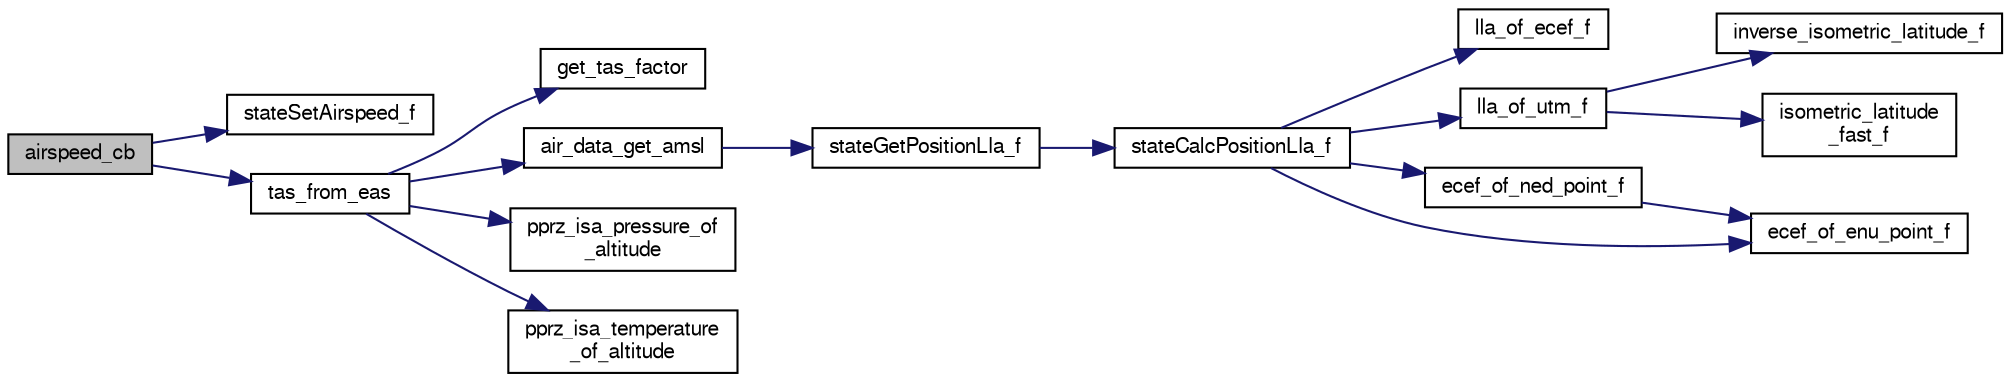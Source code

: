 digraph "airspeed_cb"
{
  edge [fontname="FreeSans",fontsize="10",labelfontname="FreeSans",labelfontsize="10"];
  node [fontname="FreeSans",fontsize="10",shape=record];
  rankdir="LR";
  Node1 [label="airspeed_cb",height=0.2,width=0.4,color="black", fillcolor="grey75", style="filled", fontcolor="black"];
  Node1 -> Node2 [color="midnightblue",fontsize="10",style="solid",fontname="FreeSans"];
  Node2 [label="stateSetAirspeed_f",height=0.2,width=0.4,color="black", fillcolor="white", style="filled",URL="$group__state__wind__airspeed.html#ga2ede5795eaec38206e25b8850ee40f63",tooltip="Set airspeed (float). "];
  Node1 -> Node3 [color="midnightblue",fontsize="10",style="solid",fontname="FreeSans"];
  Node3 [label="tas_from_eas",height=0.2,width=0.4,color="black", fillcolor="white", style="filled",URL="$air__data_8c.html#aecf73d89654409d574b551a23e3807ad",tooltip="Calculate true airspeed from equivalent airspeed. "];
  Node3 -> Node4 [color="midnightblue",fontsize="10",style="solid",fontname="FreeSans"];
  Node4 [label="get_tas_factor",height=0.2,width=0.4,color="black", fillcolor="white", style="filled",URL="$air__data_8c.html#ae9803888a95a6268efcb76c8adc5cff4",tooltip="Calculate true airspeed (TAS) factor. "];
  Node3 -> Node5 [color="midnightblue",fontsize="10",style="solid",fontname="FreeSans"];
  Node5 [label="air_data_get_amsl",height=0.2,width=0.4,color="black", fillcolor="white", style="filled",URL="$air__data_8c.html#a4691b05fed5487ddf708464110926d4d",tooltip="Return AMSL (altitude AboveSeaLevel). "];
  Node5 -> Node6 [color="midnightblue",fontsize="10",style="solid",fontname="FreeSans"];
  Node6 [label="stateGetPositionLla_f",height=0.2,width=0.4,color="black", fillcolor="white", style="filled",URL="$group__state__position.html#gabd04faa28d1792450eaa4a3f22066055",tooltip="Get position in LLA coordinates (float). "];
  Node6 -> Node7 [color="midnightblue",fontsize="10",style="solid",fontname="FreeSans"];
  Node7 [label="stateCalcPositionLla_f",height=0.2,width=0.4,color="black", fillcolor="white", style="filled",URL="$group__state__position.html#gaac3f376669ccf9575fb91e78ae4954f7"];
  Node7 -> Node8 [color="midnightblue",fontsize="10",style="solid",fontname="FreeSans"];
  Node8 [label="lla_of_ecef_f",height=0.2,width=0.4,color="black", fillcolor="white", style="filled",URL="$pprz__geodetic__float_8c.html#adecd186d51b41b09f0cad928c0d2f68e"];
  Node7 -> Node9 [color="midnightblue",fontsize="10",style="solid",fontname="FreeSans"];
  Node9 [label="lla_of_utm_f",height=0.2,width=0.4,color="black", fillcolor="white", style="filled",URL="$pprz__geodetic__float_8c.html#a30c2e47ec9a898079c04e8b08496b455"];
  Node9 -> Node10 [color="midnightblue",fontsize="10",style="solid",fontname="FreeSans"];
  Node10 [label="inverse_isometric_latitude_f",height=0.2,width=0.4,color="black", fillcolor="white", style="filled",URL="$pprz__geodetic__float_8c.html#a28b6e05c87f50f1e5290e36407095fb6"];
  Node9 -> Node11 [color="midnightblue",fontsize="10",style="solid",fontname="FreeSans"];
  Node11 [label="isometric_latitude\l_fast_f",height=0.2,width=0.4,color="black", fillcolor="white", style="filled",URL="$pprz__geodetic__float_8c.html#a21ea1b369f7d4abd984fb89c488dde24"];
  Node7 -> Node12 [color="midnightblue",fontsize="10",style="solid",fontname="FreeSans"];
  Node12 [label="ecef_of_ned_point_f",height=0.2,width=0.4,color="black", fillcolor="white", style="filled",URL="$pprz__geodetic__float_8c.html#a9703caac26c4b1272c010037fd661956"];
  Node12 -> Node13 [color="midnightblue",fontsize="10",style="solid",fontname="FreeSans"];
  Node13 [label="ecef_of_enu_point_f",height=0.2,width=0.4,color="black", fillcolor="white", style="filled",URL="$pprz__geodetic__float_8c.html#a197187e7b04018beddfcd6a7a4ab3972"];
  Node7 -> Node13 [color="midnightblue",fontsize="10",style="solid",fontname="FreeSans"];
  Node3 -> Node14 [color="midnightblue",fontsize="10",style="solid",fontname="FreeSans"];
  Node14 [label="pprz_isa_pressure_of\l_altitude",height=0.2,width=0.4,color="black", fillcolor="white", style="filled",URL="$group__math__isa.html#ga64a5320121c2e4fcd276a8434fa18c7b",tooltip="Get pressure in Pa from absolute altitude (using simplified equation). "];
  Node3 -> Node15 [color="midnightblue",fontsize="10",style="solid",fontname="FreeSans"];
  Node15 [label="pprz_isa_temperature\l_of_altitude",height=0.2,width=0.4,color="black", fillcolor="white", style="filled",URL="$group__math__isa.html#ga889c38e2942d13f6bd92deeb331f63a0",tooltip="Get ISA temperature from a MSL altitude. "];
}
